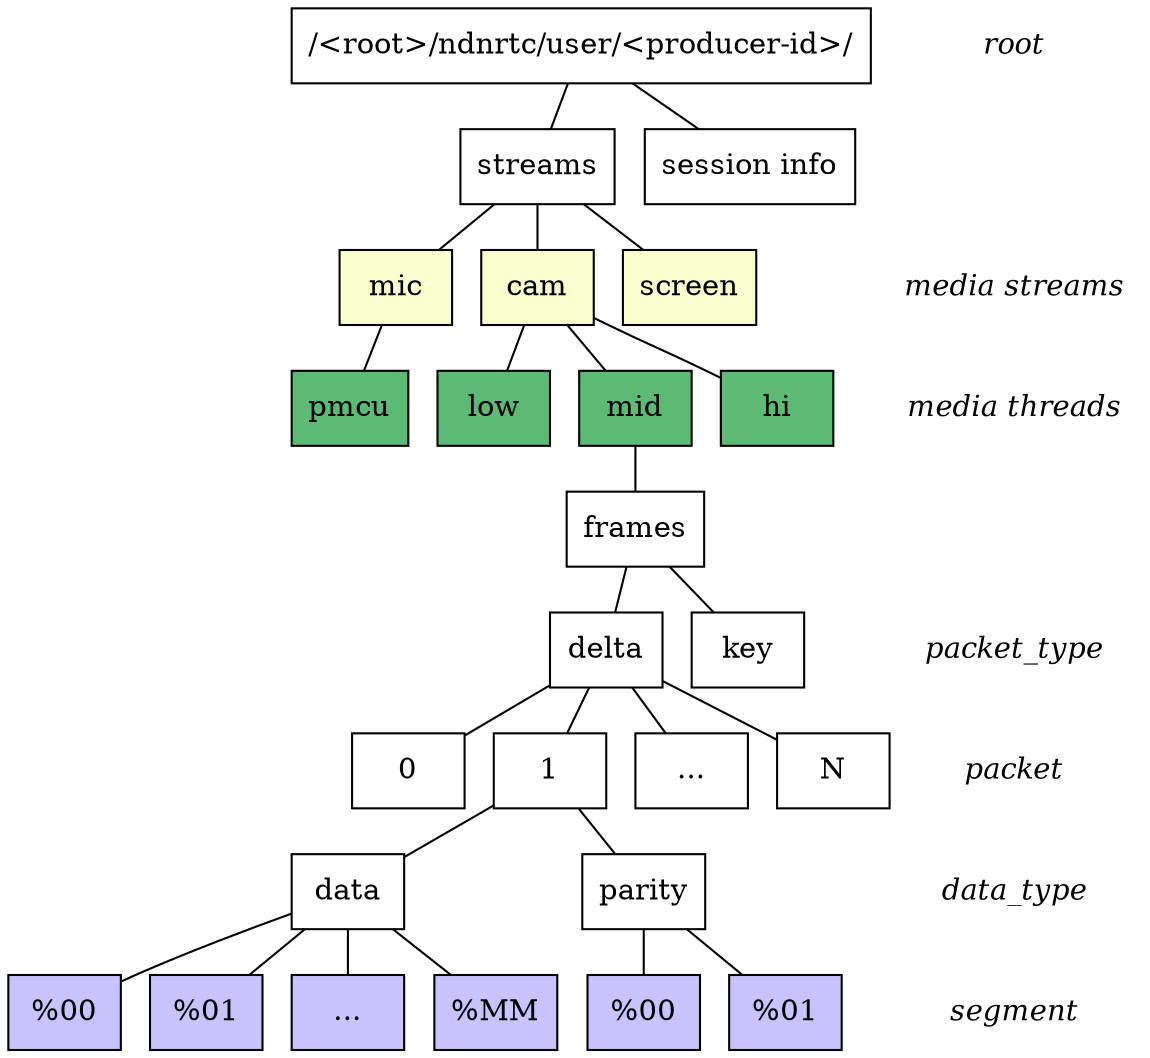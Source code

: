 digraph ndnrtc { 
	graph [dir=none, layout=dot, nodesep=0.2, margin=0, ranksep=0.3];
	node [label="\N", shape=box];
	edge [dir=none];
		
"/<root>/ndnrtc/user/<producer-id>/" -> streams;
"/<root>/ndnrtc/user/<producer-id>/" -> info_codec;
streams -> mic;
mic [style=filled, fillcolor="#faffcd"]
streams -> cam;
cam [style=filled, fillcolor="#faffcd"]
streams -> screen;
screen [style=filled, fillcolor="#faffcd"]

codec1 [label="low", style=filled, fillcolor="#5dba74"];
codec2 [label="mid", style=filled, fillcolor="#5dba74"];
codec3 [label="hi", style=filled, fillcolor="#5dba74"];

root->empty [style="invis"]
empty->stream [style="invis"]
stream->bitrate [style="invis"]
bitrate->encoding [style="invis"]
encoding->packet_type [style="invis"]
packet_type->packet [style="invis"]
packet->data_type [style="invis"]
data_type->segment [style="invis"]

empty [style="invis"]
root [shape=none, fontname="times-italic"]
stream [shape=none , fontname="times-italic", label="media streams"]
bitrate [shape=none, fontname="times-italic", label="media threads"]
encoding [shape=none, fontname="times-italic", label=""]
packet_type [shape=none, fontname="times-italic"]
packet [shape=none, fontname="times-italic"]
data_type [shape=none, fontname="times-italic"]
segment [shape=none, fontname="times-italic"]

cam -> codec1;
cam -> codec2;
cam -> codec3;

acodec1 [label="pmcu", style=filled, fillcolor="#5dba74"];

mic -> acodec1;
# audio0 -> audio_info;
# audio_info [label="stream_info"]

codec2 -> frames;
info_codec [label="session info"];
# video0 -> info_codec;

frames -> delta
frames -> key

f0 [label="0"];
f1 [label="1"];
f2 [label="..."];
fN [label="N"];

delta -> f0;
delta -> f1;
delta -> f2;
delta -> fN;

s0 [label="%00", style=filled, fillcolor="#c8c2ff"];
s1 [label="%01", style=filled, fillcolor="#c8c2ff"];
s2 [label="...", style=filled, fillcolor="#c8c2ff"];
sM [label="%MM", style=filled, fillcolor="#c8c2ff"];

f1 -> data
f1 -> parity

data -> s0;
data -> s1;
data -> s2;
data -> sM

p0 [label="%00", style=filled, fillcolor="#c8c2ff"];
p1 [label="%01", style=filled, fillcolor="#c8c2ff"];

parity -> p0;
parity -> p1;

}